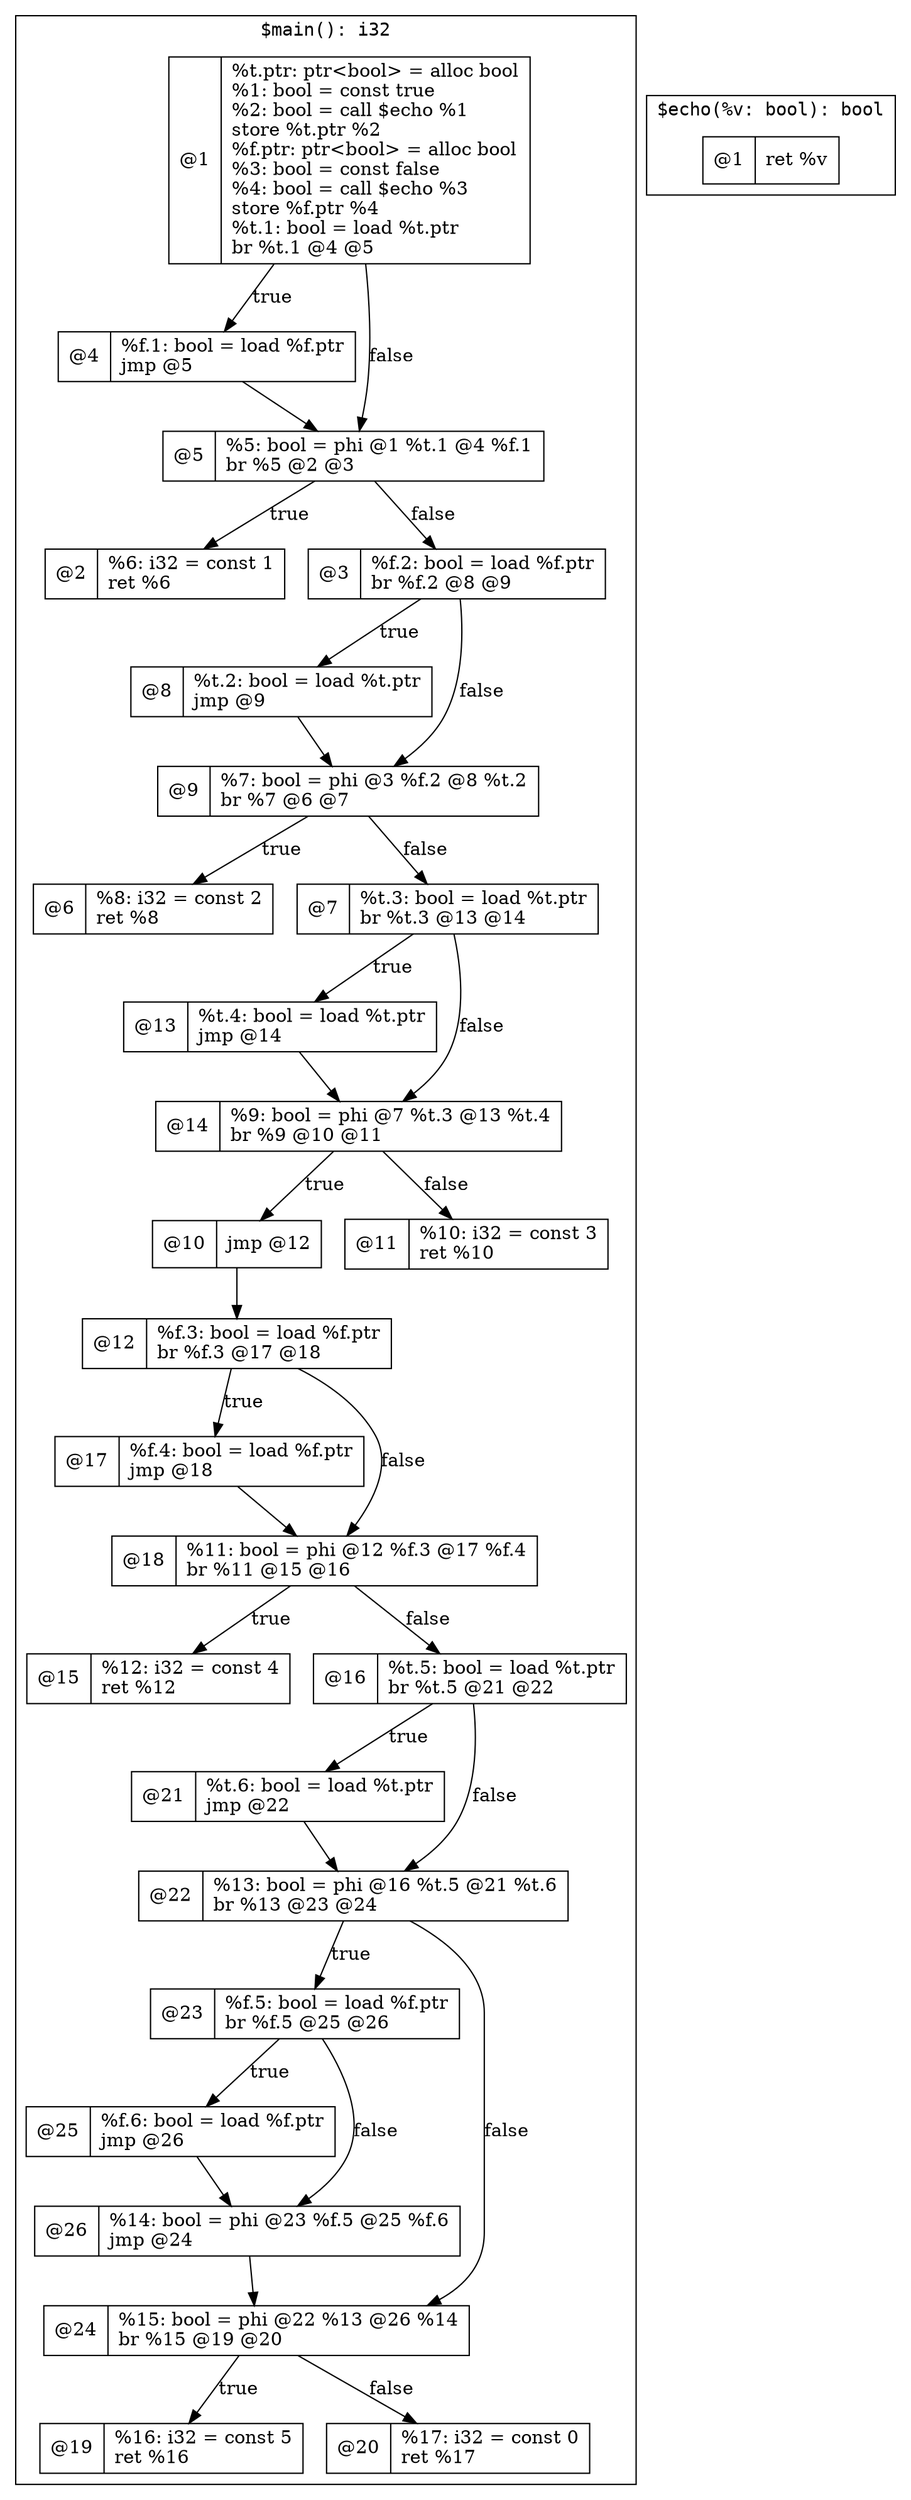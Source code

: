digraph {
   fontname=monospace
   node [shape=record]

   subgraph cluster_0 {
      label="$main(): i32"

      "$main@1" [label="@1|%t.ptr: ptr&lt;bool&gt; = alloc bool\l%1: bool = const true\l%2: bool = call $echo %1\lstore %t.ptr %2\l%f.ptr: ptr&lt;bool&gt; = alloc bool\l%3: bool = const false\l%4: bool = call $echo %3\lstore %f.ptr %4\l%t.1: bool = load %t.ptr\lbr %t.1 @4 @5\l"]
      "$main@1" -> "$main@4" [label="true"]
      "$main@1" -> "$main@5" [label="false"]

      "$main@2" [label="@2|%6: i32 = const 1\lret %6\l"]

      "$main@3" [label="@3|%f.2: bool = load %f.ptr\lbr %f.2 @8 @9\l"]
      "$main@3" -> "$main@8" [label="true"]
      "$main@3" -> "$main@9" [label="false"]

      "$main@4" [label="@4|%f.1: bool = load %f.ptr\ljmp @5\l"]
      "$main@4" -> "$main@5"

      "$main@5" [label="@5|%5: bool = phi @1 %t.1 @4 %f.1\lbr %5 @2 @3\l"]
      "$main@5" -> "$main@2" [label="true"]
      "$main@5" -> "$main@3" [label="false"]

      "$main@6" [label="@6|%8: i32 = const 2\lret %8\l"]

      "$main@7" [label="@7|%t.3: bool = load %t.ptr\lbr %t.3 @13 @14\l"]
      "$main@7" -> "$main@13" [label="true"]
      "$main@7" -> "$main@14" [label="false"]

      "$main@8" [label="@8|%t.2: bool = load %t.ptr\ljmp @9\l"]
      "$main@8" -> "$main@9"

      "$main@9" [label="@9|%7: bool = phi @3 %f.2 @8 %t.2\lbr %7 @6 @7\l"]
      "$main@9" -> "$main@6" [label="true"]
      "$main@9" -> "$main@7" [label="false"]

      "$main@10" [label="@10|jmp @12\l"]
      "$main@10" -> "$main@12"

      "$main@11" [label="@11|%10: i32 = const 3\lret %10\l"]

      "$main@12" [label="@12|%f.3: bool = load %f.ptr\lbr %f.3 @17 @18\l"]
      "$main@12" -> "$main@17" [label="true"]
      "$main@12" -> "$main@18" [label="false"]

      "$main@13" [label="@13|%t.4: bool = load %t.ptr\ljmp @14\l"]
      "$main@13" -> "$main@14"

      "$main@14" [label="@14|%9: bool = phi @7 %t.3 @13 %t.4\lbr %9 @10 @11\l"]
      "$main@14" -> "$main@10" [label="true"]
      "$main@14" -> "$main@11" [label="false"]

      "$main@15" [label="@15|%12: i32 = const 4\lret %12\l"]

      "$main@16" [label="@16|%t.5: bool = load %t.ptr\lbr %t.5 @21 @22\l"]
      "$main@16" -> "$main@21" [label="true"]
      "$main@16" -> "$main@22" [label="false"]

      "$main@17" [label="@17|%f.4: bool = load %f.ptr\ljmp @18\l"]
      "$main@17" -> "$main@18"

      "$main@18" [label="@18|%11: bool = phi @12 %f.3 @17 %f.4\lbr %11 @15 @16\l"]
      "$main@18" -> "$main@15" [label="true"]
      "$main@18" -> "$main@16" [label="false"]

      "$main@19" [label="@19|%16: i32 = const 5\lret %16\l"]

      "$main@20" [label="@20|%17: i32 = const 0\lret %17\l"]

      "$main@21" [label="@21|%t.6: bool = load %t.ptr\ljmp @22\l"]
      "$main@21" -> "$main@22"

      "$main@22" [label="@22|%13: bool = phi @16 %t.5 @21 %t.6\lbr %13 @23 @24\l"]
      "$main@22" -> "$main@23" [label="true"]
      "$main@22" -> "$main@24" [label="false"]

      "$main@23" [label="@23|%f.5: bool = load %f.ptr\lbr %f.5 @25 @26\l"]
      "$main@23" -> "$main@25" [label="true"]
      "$main@23" -> "$main@26" [label="false"]

      "$main@24" [label="@24|%15: bool = phi @22 %13 @26 %14\lbr %15 @19 @20\l"]
      "$main@24" -> "$main@19" [label="true"]
      "$main@24" -> "$main@20" [label="false"]

      "$main@25" [label="@25|%f.6: bool = load %f.ptr\ljmp @26\l"]
      "$main@25" -> "$main@26"

      "$main@26" [label="@26|%14: bool = phi @23 %f.5 @25 %f.6\ljmp @24\l"]
      "$main@26" -> "$main@24"
   }

   subgraph cluster_1 {
      label="$echo(%v: bool): bool"

      "$echo@1" [label="@1|ret %v\l"]
   }
}
